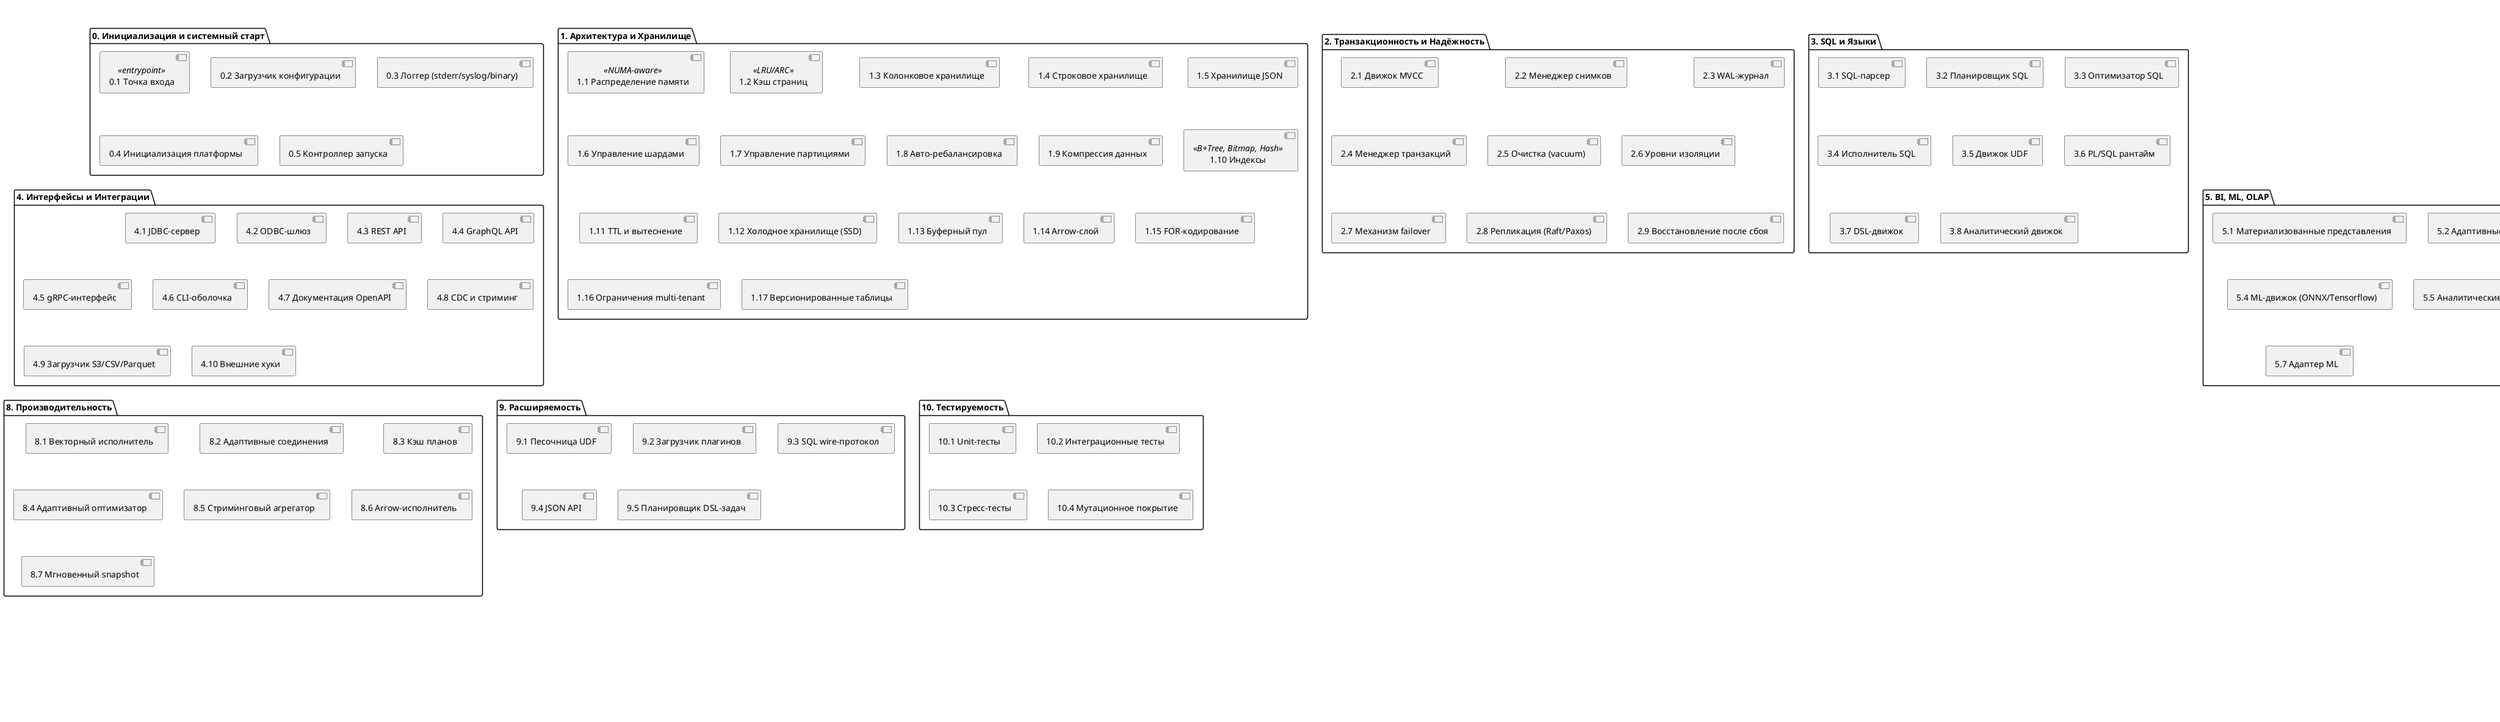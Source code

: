 @startuml
' Архитектура SAP HANA+ с русскими названиями и нумерацией
' Генерируется автоматически

title Архитектура In-Memory РСУБД уровня SAP HANA+

skinparam rectangle {
  StereotypeFontColor black
  StereotypeFontSize 11
}
skinparam shadowing false
skinparam linetype ortho
hide empty members

package "0. Инициализация и системный старт" {
  [0.1 Точка входа] as main <<entrypoint>>
  [0.2 Загрузчик конфигурации] as config_loader
  [0.3 Логгер (stderr/syslog/binary)] as logger
  [0.4 Инициализация платформы] as platform_init
  [0.5 Контроллер запуска] as bootstrap_controller
}

package "1. Архитектура и Хранилище" {
  [1.1 Распределение памяти] as memory_allocator <<NUMA-aware>>
  [1.2 Кэш страниц] as page_cache <<LRU/ARC>>
  [1.3 Колонковое хранилище] as column_store
  [1.4 Строковое хранилище] as row_store
  [1.5 Хранилище JSON] as json_store
  [1.6 Управление шардами] as sharding_manager
  [1.7 Управление партициями] as partition_manager
  [1.8 Авто-ребалансировка] as auto_rebalancer
  [1.9 Компрессия данных] as compression_engine
  [1.10 Индексы] as index_manager <<B+Tree, Bitmap, Hash>>
  [1.11 TTL и вытеснение] as ttl_eviction
  [1.12 Холодное хранилище (SSD)] as cold_storage_fallback
  [1.13 Буферный пул] as buffer_pool
  [1.14 Arrow-слой] as arrow_layout
  [1.15 FOR-кодирование] as for_encoding
  [1.16 Ограничения multi-tenant] as multi_tenant_limiter
  [1.17 Версионированные таблицы] as versioned_tables
}

package "2. Транзакционность и Надёжность" {
  [2.1 Движок MVCC] as mvcc_engine
  [2.2 Менеджер снимков] as snapshot_manager
  [2.3 WAL-журнал] as wal_manager
  [2.4 Менеджер транзакций] as txn_manager
  [2.5 Очистка (vacuum)] as gc_vacuum
  [2.6 Уровни изоляции] as isolation_levels
  [2.7 Механизм failover] as failover_engine
  [2.8 Репликация (Raft/Paxos)] as replication
  [2.9 Восстановление после сбоя] as crash_recovery
}

package "3. SQL и Языки" {
  [3.1 SQL-парсер] as sql_parser
  [3.2 Планировщик SQL] as sql_planner
  [3.3 Оптимизатор SQL] as sql_optimizer
  [3.4 Исполнитель SQL] as sql_executor
  [3.5 Движок UDF] as udf_engine
  [3.6 PL/SQL рантайм] as pl_lang_runtime
  [3.7 DSL-движок] as dsl_engine
  [3.8 Аналитический движок] as analytic_engine
}

package "4. Интерфейсы и Интеграции" {
  [4.1 JDBC-сервер] as jdbc_server
  [4.2 ODBC-шлюз] as odbc_gateway
  [4.3 REST API] as rest_api
  [4.4 GraphQL API] as graphql_api
  [4.5 gRPC-интерфейс] as grpc_interface
  [4.6 CLI-оболочка] as cli_shell
  [4.7 Документация OpenAPI] as openapi_doc
  [4.8 CDC и стриминг] as cdc_streaming
  [4.9 Загрузчик S3/CSV/Parquet] as s3_batch_loader
  [4.10 Внешние хуки] as external_hooks
}

package "5. BI, ML, OLAP" {
  [5.1 Материализованные представления] as materialized_views
  [5.2 Адаптивные агрегаты] as adaptive_aggregates
  [5.3 Обработка временных рядов] as time_series_engine
  [5.4 ML-движок (ONNX/Tensorflow)] as ml_runtime
  [5.5 Аналитические функции] as analytics_functions
  [5.6 HTAP-модуль] as htap_manager
  [5.7 Адаптер ML] as ml_adapter
}

package "6. Безопасность" {
  [6.1 RBAC/ABAC движок] as rbac_abac_engine
  [6.2 Безопасность строк/колонок] as row_col_security
  [6.3 TLS/mTLS/JWT] as tls_mtls_jwt
  [6.4 Аудит логов] as audit_logger
  [6.5 Политики доступа] as access_policies
  [6.6 Защита от SQL-инъекций] as sql_injection_guard
}

package "7. Observability и DevOps" {
  [7.1 Prometheus-экспортер] as prometheus_exporter
  [7.2 Трейсинг (OpenTelemetry)] as opentelemetry_tracer
  [7.3 Профилировщик (Flamegraph)] as flamegraph_profiler
  [7.4 Структурированное логирование] as structured_logger
  [7.5 Fuzzer-движок] as fuzzer_engine
  [7.6 CI/CD раннер] as ci_cd_runner
  [7.7 Эволюция схемы] as schema_evolver
}

package "8. Производительность" {
  [8.1 Векторный исполнитель] as vectorized_executor
  [8.2 Адаптивные соединения] as adaptive_joins
  [8.3 Кэш планов] as plan_cache
  [8.4 Адаптивный оптимизатор] as runtime_optimizer
  [8.5 Стриминговый агрегатор] as streaming_aggregator
  [8.6 Arrow-исполнитель] as arrow_executor
  [8.7 Мгновенный snapshot] as instant_snapshot
}

package "9. Расширяемость" {
  [9.1 Песочница UDF] as udf_sandbox
  [9.2 Загрузчик плагинов] as plugin_loader
  [9.3 SQL wire-протокол] as sql_wire_protocol
  [9.4 JSON API] as json_api
  [9.5 Планировщик DSL-задач] as dsl_task_scheduler
}

package "10. Тестируемость" {
  [10.1 Unit-тесты] as unit_test_engine
  [10.2 Интеграционные тесты] as integration_test_harness
  [10.3 Стресс-тесты] as stress_test_runner
  [10.4 Мутационное покрытие] as mutation_coverage
}

[0.1 Точка входа] --> [0.2 Загрузчик конфигурации]
[0.1 Точка входа] --> [0.3 Логгер (stderr/syslog/binary)]
[0.1 Точка входа] --> [0.4 Инициализация платформы]
[0.1 Точка входа] --> [1.1 Распределение памяти]
[0.1 Точка входа] --> [2.4 Менеджер транзакций]
[0.1 Точка входа] --> [3.1 SQL-парсер]
[0.1 Точка входа] --> [0.5 Контроллер запуска]
[0.5 Контроллер запуска] --> [4.3 REST API]

[3.4 Исполнитель SQL] --> [2.1 Движок MVCC]
[3.4 Исполнитель SQL] --> [1.4 Строковое хранилище]
[3.4 Исполнитель SQL] --> [1.3 Колонковое хранилище]
[3.4 Исполнитель SQL] --> [1.10 Индексы]
[3.4 Исполнитель SQL] --> [3.8 Аналитический движок]
[3.8 Аналитический движок] --> [5.5 Аналитические функции]
[3.8 Аналитический движок] --> [5.1 Материализованные представления]
[3.8 Аналитический движок] --> [8.1 Векторный исполнитель]

[3.3 Оптимизатор SQL] --> [5.2 Адаптивные агрегаты]

[2.1 Движок MVCC] --> [2.2 Менеджер снимков]
[2.1 Движок MVCC] --> [2.3 WAL-журнал]
[2.1 Движок MVCC] --> [1.17 Версионированные таблицы]

[2.4 Менеджер транзакций] --> [2.6 Уровни изоляции]
[2.4 Менеджер транзакций] --> [2.1 Движок MVCC]
[2.4 Менеджер транзакций] --> [2.5 Очистка (vacuum)]
[2.4 Менеджер транзакций] --> [2.8 Репликация (Raft/Paxos)]

[1.4 Строковое хранилище] --> [1.13 Буферный пул]
[1.4 Строковое хранилище] --> [1.10 Индексы]

[1.3 Колонковое хранилище] --> [1.9 Компрессия данных]
[1.3 Колонковое хранилище] --> [1.15 FOR-кодирование]
[1.3 Колонковое хранилище] --> [1.14 Arrow-слой]
[1.3 Колонковое хранилище] --> [1.10 Индексы]

[1.2 Кэш страниц] --> [1.12 Холодное хранилище (SSD)]
[1.11 TTL и вытеснение] --> [1.12 Холодное хранилище (SSD)]

[2.8 Репликация (Raft/Paxos)] --> [2.7 Механизм failover]
[2.9 Восстановление после сбоя] --> [2.3 WAL-журнал]

[4.3 REST API] --> [3.4 Исполнитель SQL]
[4.4 GraphQL API] --> [3.4 Исполнитель SQL]
[4.5 gRPC-интерфейс] --> [3.4 Исполнитель SQL]

[4.9 Загрузчик S3/CSV/Parquet] --> [1.4 Строковое хранилище]
[4.9 Загрузчик S3/CSV/Parquet] --> [1.3 Колонковое хранилище]
[4.8 CDC и стриминг] --> [2.3 WAL-журнал]

[5.4 ML-движок (ONNX/Tensorflow)] --> [5.7 Адаптер ML]
[5.7 Адаптер ML] --> [8.1 Векторный исполнитель]

[3.5 Движок UDF] --> [9.2 Загрузчик плагинов]
[9.2 Загрузчик плагинов] --> [9.1 Песочница UDF]

[7.2 Трейсинг (OpenTelemetry)] --> [3.4 Исполнитель SQL]
[7.3 Профилировщик (Flamegraph)] --> [8.1 Векторный исполнитель]
[7.4 Структурированное логирование] --> [0.3 Логгер (stderr/syslog/binary)]

[10.2 Интеграционные тесты] --> [1.4 Строковое хранилище]
[10.2 Интеграционные тесты] --> [1.3 Колонковое хранилище]

[10.3 Стресс-тесты] --> [2.4 Менеджер транзакций]
[10.3 Стресс-тесты] --> [3.4 Исполнитель SQL]

[10.4 Мутационное покрытие] --> [3.1 SQL-парсер]
[10.4 Мутационное покрытие] --> [3.4 Исполнитель SQL]

' Связи между блоками
[0.1 Точка входа] --> [0.2 Загрузчик конфигурации]
[0.1 Точка входа] --> [0.3 Логгер (stderr/syslog/binary)]
[0.1 Точка входа] --> [0.4 Инициализация платформы]
[0.1 Точка входа] --> [1.1 Распределение памяти]
[0.1 Точка входа] --> [2.4 Менеджер транзакций]
[0.1 Точка входа] --> [3.1 SQL-парсер]
[0.1 Точка входа] --> [0.5 Контроллер запуска]
[0.5 Контроллер запуска] --> [4.3 REST API]

[3.4 Исполнитель SQL] --> [2.1 Движок MVCC]
[3.4 Исполнитель SQL] --> [1.4 Строковое хранилище]
[3.4 Исполнитель SQL] --> [1.3 Колонковое хранилище]
[3.4 Исполнитель SQL] --> [1.10 Индексы]
[3.4 Исполнитель SQL] --> [3.8 Аналитический движок]
[3.8 Аналитический движок] --> [5.5 Аналитические функции]
[3.8 Аналитический движок] --> [5.1 Материализованные представления]
[3.8 Аналитический движок] --> [8.1 Векторный исполнитель]

[3.3 Оптимизатор SQL] --> [5.2 Адаптивные агрегаты]

[2.1 Движок MVCC] --> [2.2 Менеджер снимков]
[2.1 Движок MVCC] --> [2.3 WAL-журнал]
[2.1 Движок MVCC] --> [1.17 Версионированные таблицы]

[2.4 Менеджер транзакций] --> [2.6 Уровни изоляции]
[2.4 Менеджер транзакций] --> [2.1 Движок MVCC]
[2.4 Менеджер транзакций] --> [2.5 Очистка (vacuum)]
[2.4 Менеджер транзакций] --> [2.8 Репликация (Raft/Paxos)]

[1.4 Строковое хранилище] --> [1.13 Буферный пул]
[1.4 Строковое хранилище] --> [1.10 Индексы]

[1.3 Колонковое хранилище] --> [1.9 Компрессия данных]
[1.3 Колонковое хранилище] --> [1.15 FOR-кодирование]
[1.3 Колонковое хранилище] --> [1.14 Arrow-слой]
[1.3 Колонковое хранилище] --> [1.10 Индексы]

[1.2 Кэш страниц] --> [1.12 Холодное хранилище (SSD)]
[1.11 TTL и вытеснение] --> [1.12 Холодное хранилище (SSD)]

[2.8 Репликация (Raft/Paxos)] --> [2.7 Механизм failover]
[2.9 Восстановление после сбоя] --> [2.3 WAL-журнал]

[4.3 REST API] --> [3.4 Исполнитель SQL]
[4.4 GraphQL API] --> [3.4 Исполнитель SQL]
[4.5 gRPC-интерфейс] --> [3.4 Исполнитель SQL]

[4.9 Загрузчик S3/CSV/Parquet] --> [1.4 Строковое хранилище]
[4.9 Загрузчик S3/CSV/Parquet] --> [1.3 Колонковое хранилище]
[4.8 CDC и стриминг] --> [2.3 WAL-журнал]

[5.4 ML-движок (ONNX/Tensorflow)] --> [5.7 Адаптер ML]
[5.7 Адаптер ML] --> [8.1 Векторный исполнитель]

[3.5 Движок UDF] --> [9.2 Загрузчик плагинов]
[9.2 Загрузчик плагинов] --> [9.1 Песочница UDF]

[7.2 Трейсинг (OpenTelemetry)] --> [3.4 Исполнитель SQL]
[7.3 Профилировщик (Flamegraph)] --> [8.1 Векторный исполнитель]
[7.4 Структурированное логирование] --> [0.3 Логгер (stderr/syslog/binary)]

[10.2 Интеграционные тесты] --> [1.4 Строковое хранилище]
[10.2 Интеграционные тесты] --> [1.3 Колонковое хранилище]

[10.3 Стресс-тесты] --> [2.4 Менеджер транзакций]
[10.3 Стресс-тесты] --> [3.4 Исполнитель SQL]

[10.4 Мутационное покрытие] --> [3.1 SQL-парсер]
[10.4 Мутационное покрытие] --> [3.4 Исполнитель SQL]

[3.1 SQL-парсер] --> [3.2 Планировщик SQL]
[3.2 Планировщик SQL] --> [3.3 Оптимизатор SQL]
[3.3 Оптимизатор SQL] --> [3.4 Исполнитель SQL]
[3.3 Оптимизатор SQL] --> [8.3 Кэш планов]
[3.3 Оптимизатор SQL] --> [8.4 Адаптивный оптимизатор]
[3.4 Исполнитель SQL] --> [8.2 Адаптивные соединения]
[3.4 Исполнитель SQL] --> [8.5 Стриминговый агрегатор]
[3.4 Исполнитель SQL] --> [8.6 Arrow-исполнитель]
[3.4 Исполнитель SQL] --> [3.6 PL/SQL рантайм]
[3.6 PL/SQL рантайм] --> [3.5 Движок UDF]
[3.7 DSL-движок] --> [9.5 Планировщик DSL-задач]
[5.6 HTAP-модуль] --> [1.3 Колонковое хранилище]
[5.6 HTAP-модуль] --> [1.4 Строковое хранилище]
[5.6 HTAP-модуль] --> [3.4 Исполнитель SQL]
[6.1 RBAC/ABAC движок] --> [6.5 Политики доступа]
[6.2 Безопасность строк/колонок] --> [1.4 Строковое хранилище]
[6.2 Безопасность строк/колонок] --> [1.3 Колонковое хранилище]
[6.4 Аудит логов] --> [0.3 Логгер (stderr/syslog/binary)]
[7.1 Prometheus-экспортер] --> [2.4 Менеджер транзакций]
[7.1 Prometheus-экспортер] --> [3.4 Исполнитель SQL]
[7.6 CI/CD раннер] --> [10.1 Unit-тесты]
[7.6 CI/CD раннер] --> [10.2 Интеграционные тесты]
[7.6 CI/CD раннер] --> [10.3 Стресс-тесты]
[7.6 CI/CD раннер] --> [10.4 Мутационное покрытие]

@enduml

